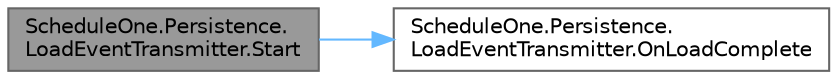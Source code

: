 digraph "ScheduleOne.Persistence.LoadEventTransmitter.Start"
{
 // LATEX_PDF_SIZE
  bgcolor="transparent";
  edge [fontname=Helvetica,fontsize=10,labelfontname=Helvetica,labelfontsize=10];
  node [fontname=Helvetica,fontsize=10,shape=box,height=0.2,width=0.4];
  rankdir="LR";
  Node1 [id="Node000001",label="ScheduleOne.Persistence.\lLoadEventTransmitter.Start",height=0.2,width=0.4,color="gray40", fillcolor="grey60", style="filled", fontcolor="black",tooltip=" "];
  Node1 -> Node2 [id="edge1_Node000001_Node000002",color="steelblue1",style="solid",tooltip=" "];
  Node2 [id="Node000002",label="ScheduleOne.Persistence.\lLoadEventTransmitter.OnLoadComplete",height=0.2,width=0.4,color="grey40", fillcolor="white", style="filled",URL="$class_schedule_one_1_1_persistence_1_1_load_event_transmitter.html#abf832f6e2e8f3bc0fc59717de68261ad",tooltip=" "];
}
